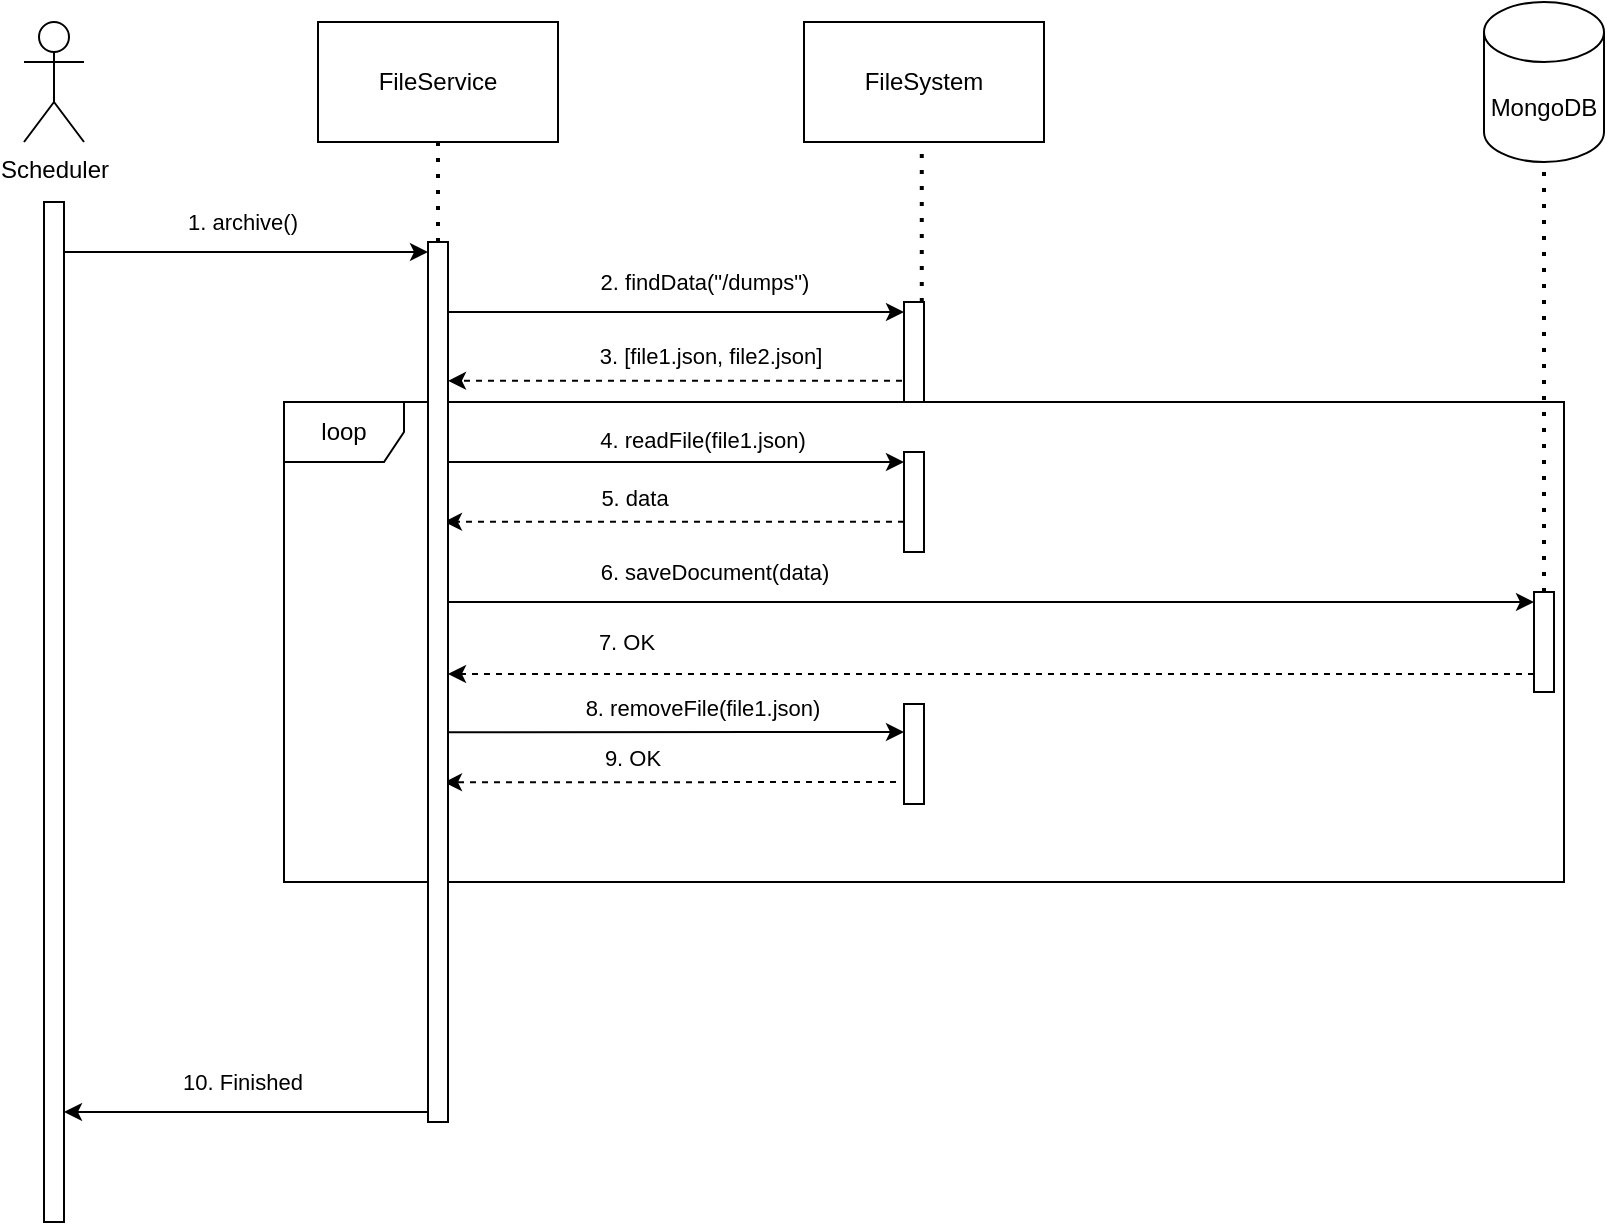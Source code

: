 <mxfile version="27.0.9">
  <diagram name="Page-1" id="xOhYyevzNWbwO6su-3oU">
    <mxGraphModel dx="1426" dy="841" grid="1" gridSize="10" guides="1" tooltips="1" connect="1" arrows="1" fold="1" page="1" pageScale="1" pageWidth="850" pageHeight="1100" math="0" shadow="0">
      <root>
        <mxCell id="0" />
        <mxCell id="1" parent="0" />
        <mxCell id="L3l7ycFmvAnoxzPl64c1-2" value="Scheduler" style="shape=umlActor;verticalLabelPosition=bottom;verticalAlign=top;html=1;outlineConnect=0;" parent="1" vertex="1">
          <mxGeometry x="50" y="170" width="30" height="60" as="geometry" />
        </mxCell>
        <mxCell id="L3l7ycFmvAnoxzPl64c1-3" value="" style="html=1;points=[[0,0,0,0,5],[0,1,0,0,-5],[1,0,0,0,5],[1,1,0,0,-5]];perimeter=orthogonalPerimeter;outlineConnect=0;targetShapes=umlLifeline;portConstraint=eastwest;newEdgeStyle={&quot;curved&quot;:0,&quot;rounded&quot;:0};" parent="1" vertex="1">
          <mxGeometry x="60" y="260" width="10" height="510" as="geometry" />
        </mxCell>
        <mxCell id="L3l7ycFmvAnoxzPl64c1-4" value="" style="endArrow=classic;html=1;rounded=0;entryX=0;entryY=0;entryDx=0;entryDy=5;entryPerimeter=0;" parent="1" source="L3l7ycFmvAnoxzPl64c1-3" target="L3l7ycFmvAnoxzPl64c1-8" edge="1">
          <mxGeometry width="50" height="50" relative="1" as="geometry">
            <mxPoint x="341" y="410" as="sourcePoint" />
            <mxPoint x="232" y="280" as="targetPoint" />
          </mxGeometry>
        </mxCell>
        <mxCell id="L3l7ycFmvAnoxzPl64c1-5" value="1. archive()" style="edgeLabel;html=1;align=center;verticalAlign=middle;resizable=0;points=[];" parent="L3l7ycFmvAnoxzPl64c1-4" vertex="1" connectable="0">
          <mxGeometry x="-0.28" y="3" relative="1" as="geometry">
            <mxPoint x="23" y="-12" as="offset" />
          </mxGeometry>
        </mxCell>
        <mxCell id="L3l7ycFmvAnoxzPl64c1-6" value="FileService" style="rounded=0;whiteSpace=wrap;html=1;" parent="1" vertex="1">
          <mxGeometry x="197" y="170" width="120" height="60" as="geometry" />
        </mxCell>
        <mxCell id="L3l7ycFmvAnoxzPl64c1-7" value="MongoDB" style="shape=cylinder3;whiteSpace=wrap;html=1;boundedLbl=1;backgroundOutline=1;size=15;" parent="1" vertex="1">
          <mxGeometry x="780" y="160" width="60" height="80" as="geometry" />
        </mxCell>
        <mxCell id="L3l7ycFmvAnoxzPl64c1-10" value="" style="endArrow=classic;html=1;rounded=0;entryX=0;entryY=0;entryDx=0;entryDy=5;entryPerimeter=0;" parent="1" source="L3l7ycFmvAnoxzPl64c1-8" target="L3l7ycFmvAnoxzPl64c1-23" edge="1">
          <mxGeometry width="50" height="50" relative="1" as="geometry">
            <mxPoint x="360" y="460" as="sourcePoint" />
            <mxPoint x="650" y="450" as="targetPoint" />
          </mxGeometry>
        </mxCell>
        <mxCell id="L3l7ycFmvAnoxzPl64c1-11" value="2. findData(&quot;/dumps&quot;)" style="edgeLabel;html=1;align=center;verticalAlign=middle;resizable=0;points=[];" parent="L3l7ycFmvAnoxzPl64c1-10" vertex="1" connectable="0">
          <mxGeometry x="-0.358" y="1" relative="1" as="geometry">
            <mxPoint x="55" y="-14" as="offset" />
          </mxGeometry>
        </mxCell>
        <mxCell id="L3l7ycFmvAnoxzPl64c1-12" value="" style="endArrow=classic;html=1;rounded=0;dashed=1;exitX=0.5;exitY=0.788;exitDx=0;exitDy=0;exitPerimeter=0;" parent="1" source="L3l7ycFmvAnoxzPl64c1-23" target="L3l7ycFmvAnoxzPl64c1-8" edge="1">
          <mxGeometry width="50" height="50" relative="1" as="geometry">
            <mxPoint x="427" y="486" as="sourcePoint" />
            <mxPoint x="262" y="486" as="targetPoint" />
          </mxGeometry>
        </mxCell>
        <mxCell id="L3l7ycFmvAnoxzPl64c1-13" value="3. [file1.json, file2.json]" style="edgeLabel;html=1;align=center;verticalAlign=middle;resizable=0;points=[];" parent="L3l7ycFmvAnoxzPl64c1-12" vertex="1" connectable="0">
          <mxGeometry x="0.612" y="3" relative="1" as="geometry">
            <mxPoint x="86" y="-16" as="offset" />
          </mxGeometry>
        </mxCell>
        <mxCell id="L3l7ycFmvAnoxzPl64c1-18" value="" style="endArrow=classic;html=1;rounded=0;exitX=0;exitY=1;exitDx=0;exitDy=-5;exitPerimeter=0;" parent="1" source="L3l7ycFmvAnoxzPl64c1-8" target="L3l7ycFmvAnoxzPl64c1-3" edge="1">
          <mxGeometry width="50" height="50" relative="1" as="geometry">
            <mxPoint x="712" y="540" as="sourcePoint" />
            <mxPoint x="70" y="550" as="targetPoint" />
          </mxGeometry>
        </mxCell>
        <mxCell id="L3l7ycFmvAnoxzPl64c1-19" value="10. Finished" style="edgeLabel;html=1;align=center;verticalAlign=middle;resizable=0;points=[];" parent="L3l7ycFmvAnoxzPl64c1-18" vertex="1" connectable="0">
          <mxGeometry x="0.267" y="1" relative="1" as="geometry">
            <mxPoint x="22" y="-16" as="offset" />
          </mxGeometry>
        </mxCell>
        <mxCell id="L3l7ycFmvAnoxzPl64c1-20" value="" style="endArrow=none;dashed=1;html=1;dashPattern=1 3;strokeWidth=2;rounded=0;" parent="1" source="L3l7ycFmvAnoxzPl64c1-27" target="L3l7ycFmvAnoxzPl64c1-7" edge="1">
          <mxGeometry width="50" height="50" relative="1" as="geometry">
            <mxPoint x="712" y="540" as="sourcePoint" />
            <mxPoint x="762" y="490" as="targetPoint" />
          </mxGeometry>
        </mxCell>
        <mxCell id="L3l7ycFmvAnoxzPl64c1-21" value="" style="endArrow=none;dashed=1;html=1;dashPattern=1 3;strokeWidth=2;rounded=0;" parent="1" source="L3l7ycFmvAnoxzPl64c1-8" target="L3l7ycFmvAnoxzPl64c1-6" edge="1">
          <mxGeometry width="50" height="50" relative="1" as="geometry">
            <mxPoint x="712" y="540" as="sourcePoint" />
            <mxPoint x="762" y="490" as="targetPoint" />
          </mxGeometry>
        </mxCell>
        <mxCell id="L3l7ycFmvAnoxzPl64c1-22" value="FileSystem" style="rounded=0;whiteSpace=wrap;html=1;" parent="1" vertex="1">
          <mxGeometry x="440" y="170" width="120" height="60" as="geometry" />
        </mxCell>
        <mxCell id="L3l7ycFmvAnoxzPl64c1-23" value="" style="html=1;points=[[0,0,0,0,5],[0,1,0,0,-5],[1,0,0,0,5],[1,1,0,0,-5]];perimeter=orthogonalPerimeter;outlineConnect=0;targetShapes=umlLifeline;portConstraint=eastwest;newEdgeStyle={&quot;curved&quot;:0,&quot;rounded&quot;:0};" parent="1" vertex="1">
          <mxGeometry x="490" y="310" width="10" height="50" as="geometry" />
        </mxCell>
        <mxCell id="L3l7ycFmvAnoxzPl64c1-24" value="" style="endArrow=none;dashed=1;html=1;dashPattern=1 3;strokeWidth=2;rounded=0;" parent="1" source="L3l7ycFmvAnoxzPl64c1-23" target="L3l7ycFmvAnoxzPl64c1-22" edge="1">
          <mxGeometry width="50" height="50" relative="1" as="geometry">
            <mxPoint x="640" y="330" as="sourcePoint" />
            <mxPoint x="640" y="270" as="targetPoint" />
          </mxGeometry>
        </mxCell>
        <mxCell id="L3l7ycFmvAnoxzPl64c1-26" value="" style="html=1;points=[[0,0,0,0,5],[0,1,0,0,-5],[1,0,0,0,5],[1,1,0,0,-5]];perimeter=orthogonalPerimeter;outlineConnect=0;targetShapes=umlLifeline;portConstraint=eastwest;newEdgeStyle={&quot;curved&quot;:0,&quot;rounded&quot;:0};" parent="1" vertex="1">
          <mxGeometry x="490" y="385" width="10" height="50" as="geometry" />
        </mxCell>
        <mxCell id="L3l7ycFmvAnoxzPl64c1-27" value="" style="html=1;points=[[0,0,0,0,5],[0,1,0,0,-5],[1,0,0,0,5],[1,1,0,0,-5]];perimeter=orthogonalPerimeter;outlineConnect=0;targetShapes=umlLifeline;portConstraint=eastwest;newEdgeStyle={&quot;curved&quot;:0,&quot;rounded&quot;:0};" parent="1" vertex="1">
          <mxGeometry x="805" y="455" width="10" height="50" as="geometry" />
        </mxCell>
        <mxCell id="L3l7ycFmvAnoxzPl64c1-29" value="" style="html=1;points=[[0,0,0,0,5],[0,1,0,0,-5],[1,0,0,0,5],[1,1,0,0,-5]];perimeter=orthogonalPerimeter;outlineConnect=0;targetShapes=umlLifeline;portConstraint=eastwest;newEdgeStyle={&quot;curved&quot;:0,&quot;rounded&quot;:0};" parent="1" vertex="1">
          <mxGeometry x="490" y="511" width="10" height="50" as="geometry" />
        </mxCell>
        <mxCell id="L3l7ycFmvAnoxzPl64c1-30" value="" style="endArrow=classic;html=1;rounded=0;entryX=0;entryY=0;entryDx=0;entryDy=5;entryPerimeter=0;exitX=0.8;exitY=0.25;exitDx=0;exitDy=0;exitPerimeter=0;" parent="1" source="L3l7ycFmvAnoxzPl64c1-8" target="L3l7ycFmvAnoxzPl64c1-26" edge="1">
          <mxGeometry width="50" height="50" relative="1" as="geometry">
            <mxPoint x="320" y="410" as="sourcePoint" />
            <mxPoint x="480" y="410" as="targetPoint" />
          </mxGeometry>
        </mxCell>
        <mxCell id="L3l7ycFmvAnoxzPl64c1-31" value="4. readFile(file1.json)" style="edgeLabel;html=1;align=center;verticalAlign=middle;resizable=0;points=[];" parent="L3l7ycFmvAnoxzPl64c1-30" vertex="1" connectable="0">
          <mxGeometry x="-0.358" y="1" relative="1" as="geometry">
            <mxPoint x="55" y="-10" as="offset" />
          </mxGeometry>
        </mxCell>
        <mxCell id="L3l7ycFmvAnoxzPl64c1-32" value="" style="endArrow=classic;html=1;rounded=0;dashed=1;entryX=0.8;entryY=0.318;entryDx=0;entryDy=0;entryPerimeter=0;" parent="1" source="L3l7ycFmvAnoxzPl64c1-26" target="L3l7ycFmvAnoxzPl64c1-8" edge="1">
          <mxGeometry width="50" height="50" relative="1" as="geometry">
            <mxPoint x="470" y="430" as="sourcePoint" />
            <mxPoint x="530" y="420" as="targetPoint" />
          </mxGeometry>
        </mxCell>
        <mxCell id="L3l7ycFmvAnoxzPl64c1-33" value="5. data" style="edgeLabel;html=1;align=center;verticalAlign=middle;resizable=0;points=[];" parent="L3l7ycFmvAnoxzPl64c1-32" vertex="1" connectable="0">
          <mxGeometry x="0.612" y="3" relative="1" as="geometry">
            <mxPoint x="50" y="-15" as="offset" />
          </mxGeometry>
        </mxCell>
        <mxCell id="L3l7ycFmvAnoxzPl64c1-36" value="" style="endArrow=classic;html=1;rounded=0;dashed=1;" parent="1" edge="1">
          <mxGeometry width="50" height="50" relative="1" as="geometry">
            <mxPoint x="805" y="496" as="sourcePoint" />
            <mxPoint x="262" y="496" as="targetPoint" />
          </mxGeometry>
        </mxCell>
        <mxCell id="L3l7ycFmvAnoxzPl64c1-37" value="7. OK" style="edgeLabel;html=1;align=center;verticalAlign=middle;resizable=0;points=[];" parent="L3l7ycFmvAnoxzPl64c1-36" vertex="1" connectable="0">
          <mxGeometry x="0.612" y="3" relative="1" as="geometry">
            <mxPoint x="-17" y="-19" as="offset" />
          </mxGeometry>
        </mxCell>
        <mxCell id="L3l7ycFmvAnoxzPl64c1-38" value="" style="endArrow=classic;html=1;rounded=0;entryX=0;entryY=0.3;entryDx=0;entryDy=0;entryPerimeter=0;exitX=0.8;exitY=0.557;exitDx=0;exitDy=0;exitPerimeter=0;" parent="1" edge="1">
          <mxGeometry width="50" height="50" relative="1" as="geometry">
            <mxPoint x="260" y="525.08" as="sourcePoint" />
            <mxPoint x="490" y="525" as="targetPoint" />
          </mxGeometry>
        </mxCell>
        <mxCell id="L3l7ycFmvAnoxzPl64c1-39" value="8. removeFile(file1.json)" style="edgeLabel;html=1;align=center;verticalAlign=middle;resizable=0;points=[];" parent="L3l7ycFmvAnoxzPl64c1-38" vertex="1" connectable="0">
          <mxGeometry x="-0.358" y="1" relative="1" as="geometry">
            <mxPoint x="55" y="-11" as="offset" />
          </mxGeometry>
        </mxCell>
        <mxCell id="L3l7ycFmvAnoxzPl64c1-40" value="" style="endArrow=classic;html=1;rounded=0;dashed=1;entryX=0.8;entryY=0.614;entryDx=0;entryDy=0;entryPerimeter=0;exitX=-0.4;exitY=0.78;exitDx=0;exitDy=0;exitPerimeter=0;" parent="1" source="L3l7ycFmvAnoxzPl64c1-29" target="L3l7ycFmvAnoxzPl64c1-8" edge="1">
          <mxGeometry width="50" height="50" relative="1" as="geometry">
            <mxPoint x="450" y="550" as="sourcePoint" />
            <mxPoint x="500" y="580" as="targetPoint" />
          </mxGeometry>
        </mxCell>
        <mxCell id="L3l7ycFmvAnoxzPl64c1-41" value="9. OK" style="edgeLabel;html=1;align=center;verticalAlign=middle;resizable=0;points=[];" parent="L3l7ycFmvAnoxzPl64c1-40" vertex="1" connectable="0">
          <mxGeometry x="0.612" y="3" relative="1" as="geometry">
            <mxPoint x="50" y="-15" as="offset" />
          </mxGeometry>
        </mxCell>
        <mxCell id="L3l7ycFmvAnoxzPl64c1-42" value="" style="endArrow=classic;html=1;rounded=0;entryX=0;entryY=0;entryDx=0;entryDy=5;entryPerimeter=0;" parent="1" target="L3l7ycFmvAnoxzPl64c1-27" edge="1">
          <mxGeometry width="50" height="50" relative="1" as="geometry">
            <mxPoint x="262" y="460" as="sourcePoint" />
            <mxPoint x="770" y="460" as="targetPoint" />
          </mxGeometry>
        </mxCell>
        <mxCell id="L3l7ycFmvAnoxzPl64c1-43" value="6. saveDocument(data)" style="edgeLabel;html=1;align=center;verticalAlign=middle;resizable=0;points=[];" parent="L3l7ycFmvAnoxzPl64c1-42" vertex="1" connectable="0">
          <mxGeometry x="-0.358" y="1" relative="1" as="geometry">
            <mxPoint x="-42" y="-14" as="offset" />
          </mxGeometry>
        </mxCell>
        <mxCell id="zZN1jqjckYUUSWj70dUX-1" value="loop" style="shape=umlFrame;whiteSpace=wrap;html=1;pointerEvents=0;" vertex="1" parent="1">
          <mxGeometry x="180" y="360" width="640" height="240" as="geometry" />
        </mxCell>
        <mxCell id="L3l7ycFmvAnoxzPl64c1-8" value="" style="html=1;points=[[0,0,0,0,5],[0,1,0,0,-5],[1,0,0,0,5],[1,1,0,0,-5]];perimeter=orthogonalPerimeter;outlineConnect=0;targetShapes=umlLifeline;portConstraint=eastwest;newEdgeStyle={&quot;curved&quot;:0,&quot;rounded&quot;:0};" parent="1" vertex="1">
          <mxGeometry x="252" y="280" width="10" height="440" as="geometry" />
        </mxCell>
      </root>
    </mxGraphModel>
  </diagram>
</mxfile>

